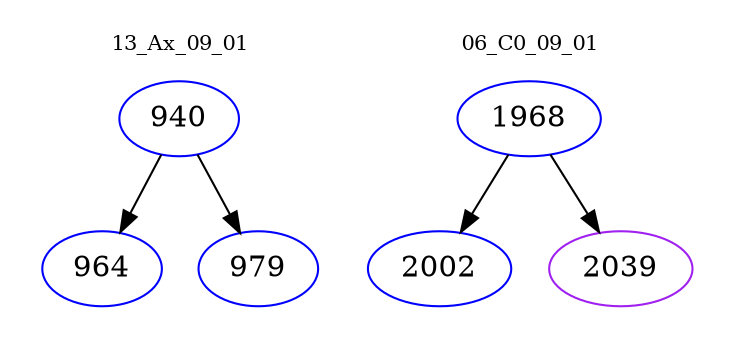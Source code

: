 digraph{
subgraph cluster_0 {
color = white
label = "13_Ax_09_01";
fontsize=10;
T0_940 [label="940", color="blue"]
T0_940 -> T0_964 [color="black"]
T0_964 [label="964", color="blue"]
T0_940 -> T0_979 [color="black"]
T0_979 [label="979", color="blue"]
}
subgraph cluster_1 {
color = white
label = "06_C0_09_01";
fontsize=10;
T1_1968 [label="1968", color="blue"]
T1_1968 -> T1_2002 [color="black"]
T1_2002 [label="2002", color="blue"]
T1_1968 -> T1_2039 [color="black"]
T1_2039 [label="2039", color="purple"]
}
}
